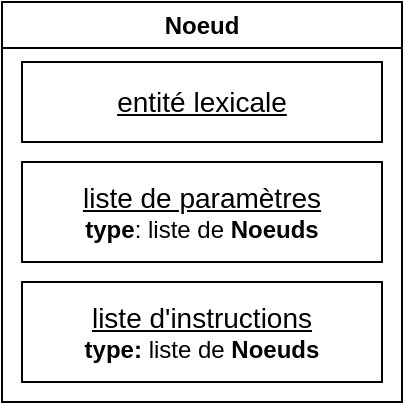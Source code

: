 <mxfile version="24.4.13" type="github">
  <diagram name="Page-1" id="FVy7eie-tYwdXl4JtP40">
    <mxGraphModel dx="632" dy="483" grid="1" gridSize="10" guides="1" tooltips="1" connect="1" arrows="1" fold="1" page="1" pageScale="1" pageWidth="827" pageHeight="1169" math="0" shadow="0">
      <root>
        <mxCell id="0" />
        <mxCell id="1" parent="0" />
        <mxCell id="oEsdsfnfrlNJ93cB_e0w-18" value="Noeud" style="swimlane;whiteSpace=wrap;html=1;" vertex="1" parent="1">
          <mxGeometry x="120" y="80" width="200" height="200" as="geometry" />
        </mxCell>
        <mxCell id="oEsdsfnfrlNJ93cB_e0w-21" value="&lt;u&gt;&lt;font style=&quot;font-size: 14px;&quot;&gt;entité lexicale&lt;/font&gt;&lt;/u&gt;" style="whiteSpace=wrap;html=1;" vertex="1" parent="oEsdsfnfrlNJ93cB_e0w-18">
          <mxGeometry x="10" y="30" width="180" height="40" as="geometry" />
        </mxCell>
        <mxCell id="oEsdsfnfrlNJ93cB_e0w-24" value="&lt;font style=&quot;font-size: 14px;&quot;&gt;&lt;u&gt;liste de paramètres&lt;/u&gt;&lt;/font&gt;&lt;div&gt;&lt;b&gt;type&lt;/b&gt;: liste de &lt;b&gt;Noeuds&lt;/b&gt;&lt;/div&gt;" style="whiteSpace=wrap;html=1;" vertex="1" parent="oEsdsfnfrlNJ93cB_e0w-18">
          <mxGeometry x="10" y="80" width="180" height="50" as="geometry" />
        </mxCell>
        <mxCell id="oEsdsfnfrlNJ93cB_e0w-25" value="&lt;font style=&quot;font-size: 14px;&quot;&gt;&lt;u style=&quot;&quot;&gt;liste d&#39;instructions&lt;/u&gt;&lt;/font&gt;&lt;div style=&quot;&quot;&gt;&lt;font style=&quot;font-size: 12px;&quot;&gt;&lt;b style=&quot;&quot;&gt;type: &lt;/b&gt;liste de&amp;nbsp;&lt;b style=&quot;&quot;&gt;Noeuds&lt;/b&gt;&lt;/font&gt;&lt;/div&gt;" style="whiteSpace=wrap;html=1;" vertex="1" parent="oEsdsfnfrlNJ93cB_e0w-18">
          <mxGeometry x="10" y="140" width="180" height="50" as="geometry" />
        </mxCell>
      </root>
    </mxGraphModel>
  </diagram>
</mxfile>
